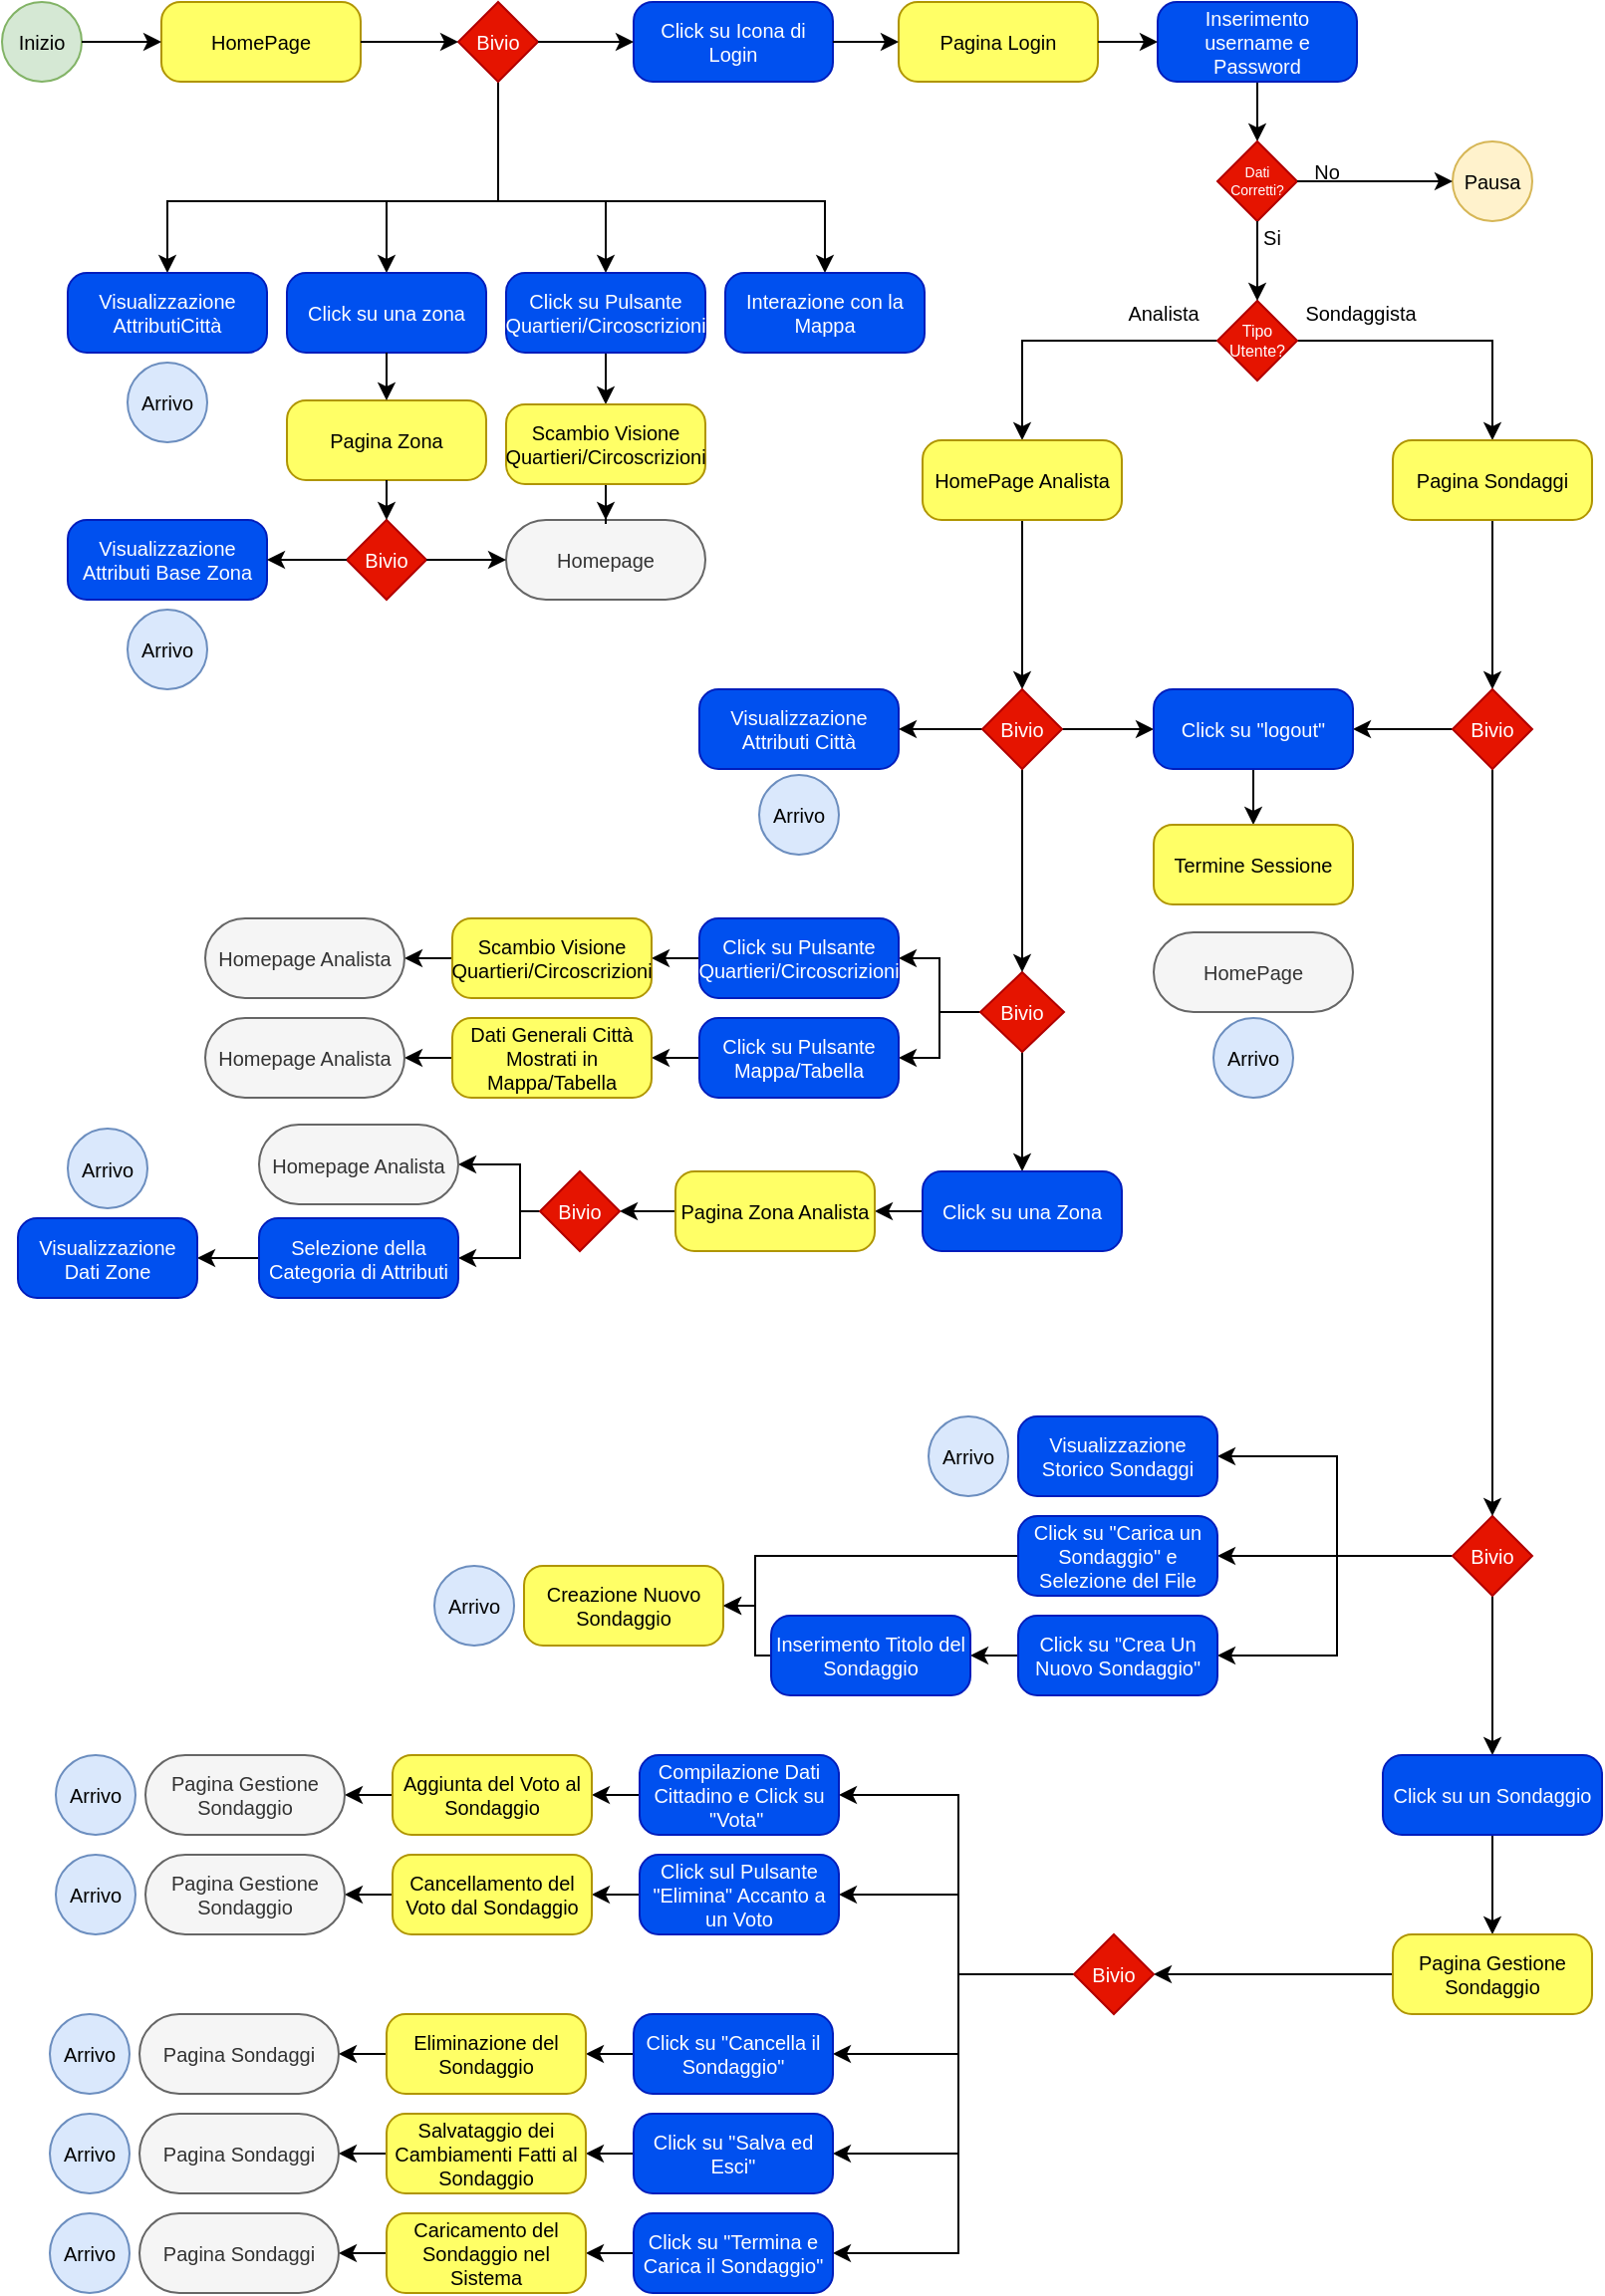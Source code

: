 <mxfile version="26.0.10">
  <diagram name="Page-1" id="8S5OmzJQTB3zToU2YbIl">
    <mxGraphModel dx="1062" dy="553" grid="1" gridSize="10" guides="1" tooltips="1" connect="1" arrows="1" fold="1" page="1" pageScale="1" pageWidth="827" pageHeight="1169" background="#FFFFFF" math="0" shadow="0">
      <root>
        <mxCell id="0" />
        <mxCell id="1" parent="0" />
        <mxCell id="iF8y94i93I-yq3oXa8st-1" value="HomePage" style="rounded=1;whiteSpace=wrap;html=1;arcSize=24;fillColor=#FFFF66;strokeColor=#B09500;fontColor=#000000;fontSize=10;" parent="1" vertex="1">
          <mxGeometry x="80" y="10" width="100" height="40" as="geometry" />
        </mxCell>
        <mxCell id="iF8y94i93I-yq3oXa8st-2" value="Inizio" style="ellipse;whiteSpace=wrap;html=1;aspect=fixed;fillColor=#d5e8d4;strokeColor=#82b366;fontSize=10;" parent="1" vertex="1">
          <mxGeometry y="10" width="40" height="40" as="geometry" />
        </mxCell>
        <mxCell id="eiidSIIedoQzoAvWEezO-58" style="edgeStyle=orthogonalEdgeStyle;rounded=0;orthogonalLoop=1;jettySize=auto;html=1;entryX=0.5;entryY=0;entryDx=0;entryDy=0;" edge="1" parent="1" source="iF8y94i93I-yq3oXa8st-3" target="iF8y94i93I-yq3oXa8st-7">
          <mxGeometry relative="1" as="geometry">
            <Array as="points">
              <mxPoint x="216" y="110" />
              <mxPoint x="50" y="110" />
            </Array>
          </mxGeometry>
        </mxCell>
        <mxCell id="eiidSIIedoQzoAvWEezO-59" style="edgeStyle=orthogonalEdgeStyle;rounded=0;orthogonalLoop=1;jettySize=auto;html=1;entryX=0.5;entryY=0;entryDx=0;entryDy=0;" edge="1" parent="1" source="iF8y94i93I-yq3oXa8st-3" target="iF8y94i93I-yq3oXa8st-6">
          <mxGeometry relative="1" as="geometry">
            <Array as="points">
              <mxPoint x="216" y="110" />
              <mxPoint x="160" y="110" />
            </Array>
          </mxGeometry>
        </mxCell>
        <mxCell id="eiidSIIedoQzoAvWEezO-60" style="edgeStyle=orthogonalEdgeStyle;rounded=0;orthogonalLoop=1;jettySize=auto;html=1;entryX=0.5;entryY=0;entryDx=0;entryDy=0;" edge="1" parent="1" source="iF8y94i93I-yq3oXa8st-3" target="iF8y94i93I-yq3oXa8st-5">
          <mxGeometry relative="1" as="geometry">
            <Array as="points">
              <mxPoint x="216" y="110" />
              <mxPoint x="270" y="110" />
            </Array>
          </mxGeometry>
        </mxCell>
        <mxCell id="eiidSIIedoQzoAvWEezO-61" style="edgeStyle=orthogonalEdgeStyle;rounded=0;orthogonalLoop=1;jettySize=auto;html=1;exitX=0.5;exitY=1;exitDx=0;exitDy=0;entryX=0.5;entryY=0;entryDx=0;entryDy=0;" edge="1" parent="1" source="iF8y94i93I-yq3oXa8st-3" target="iF8y94i93I-yq3oXa8st-138">
          <mxGeometry relative="1" as="geometry">
            <Array as="points">
              <mxPoint x="216" y="110" />
              <mxPoint x="380" y="110" />
            </Array>
          </mxGeometry>
        </mxCell>
        <mxCell id="iF8y94i93I-yq3oXa8st-3" value="Bivio" style="rhombus;whiteSpace=wrap;html=1;fillColor=#e51400;strokeColor=#B20000;fontColor=#ffffff;fontSize=10;" parent="1" vertex="1">
          <mxGeometry x="229" y="10" width="40" height="40" as="geometry" />
        </mxCell>
        <mxCell id="iF8y94i93I-yq3oXa8st-4" value="Click su Icona di Login" style="rounded=1;whiteSpace=wrap;html=1;arcSize=24;fillColor=#0050ef;strokeColor=#001DBC;fontColor=#ffffff;fontSize=10;" parent="1" vertex="1">
          <mxGeometry x="317" y="10" width="100" height="40" as="geometry" />
        </mxCell>
        <mxCell id="iF8y94i93I-yq3oXa8st-142" style="edgeStyle=orthogonalEdgeStyle;rounded=0;orthogonalLoop=1;jettySize=auto;html=1;fontSize=10;" parent="1" source="iF8y94i93I-yq3oXa8st-5" target="iF8y94i93I-yq3oXa8st-141" edge="1">
          <mxGeometry relative="1" as="geometry" />
        </mxCell>
        <mxCell id="iF8y94i93I-yq3oXa8st-5" value="Click su Pulsante Quartieri/Circoscrizioni" style="rounded=1;whiteSpace=wrap;html=1;arcSize=24;fillColor=#0050ef;strokeColor=#001DBC;fontColor=#ffffff;fontSize=10;" parent="1" vertex="1">
          <mxGeometry x="253" y="146" width="100" height="40" as="geometry" />
        </mxCell>
        <mxCell id="iF8y94i93I-yq3oXa8st-6" value="Click su una zona" style="rounded=1;whiteSpace=wrap;html=1;arcSize=24;fillColor=#0050ef;strokeColor=#001DBC;fontColor=#ffffff;fontSize=10;" parent="1" vertex="1">
          <mxGeometry x="143" y="146" width="100" height="40" as="geometry" />
        </mxCell>
        <mxCell id="iF8y94i93I-yq3oXa8st-7" value="Visualizzazione AttributiCittà" style="rounded=1;whiteSpace=wrap;html=1;arcSize=24;fillColor=#0050ef;strokeColor=#001DBC;fontColor=#ffffff;fontSize=10;" parent="1" vertex="1">
          <mxGeometry x="33" y="146" width="100" height="40" as="geometry" />
        </mxCell>
        <mxCell id="iF8y94i93I-yq3oXa8st-8" value="Arrivo" style="ellipse;whiteSpace=wrap;html=1;aspect=fixed;fillColor=#dae8fc;strokeColor=#6c8ebf;fontSize=10;" parent="1" vertex="1">
          <mxGeometry x="63" y="191" width="40" height="40" as="geometry" />
        </mxCell>
        <mxCell id="iF8y94i93I-yq3oXa8st-9" value="Pagina Zona" style="rounded=1;whiteSpace=wrap;html=1;arcSize=24;fillColor=#FFFF66;strokeColor=#B09500;fontColor=#000000;fontSize=10;" parent="1" vertex="1">
          <mxGeometry x="143" y="210" width="100" height="40" as="geometry" />
        </mxCell>
        <mxCell id="iF8y94i93I-yq3oXa8st-10" value="Bivio" style="rhombus;whiteSpace=wrap;html=1;fillColor=#e51400;strokeColor=#B20000;fontColor=#ffffff;fontSize=10;" parent="1" vertex="1">
          <mxGeometry x="173" y="270" width="40" height="40" as="geometry" />
        </mxCell>
        <mxCell id="iF8y94i93I-yq3oXa8st-11" value="Visualizzazione Attributi Base Zona" style="rounded=1;whiteSpace=wrap;html=1;arcSize=24;fillColor=#0050ef;strokeColor=#001DBC;fontColor=#ffffff;fontSize=10;" parent="1" vertex="1">
          <mxGeometry x="33" y="270" width="100" height="40" as="geometry" />
        </mxCell>
        <mxCell id="iF8y94i93I-yq3oXa8st-12" value="Homepage" style="rounded=1;whiteSpace=wrap;html=1;arcSize=50;fillColor=#f5f5f5;fontColor=#333333;strokeColor=#666666;fontSize=10;" parent="1" vertex="1">
          <mxGeometry x="253" y="270" width="100" height="40" as="geometry" />
        </mxCell>
        <mxCell id="iF8y94i93I-yq3oXa8st-13" value="Pagina Login" style="rounded=1;whiteSpace=wrap;html=1;arcSize=24;fillColor=#FFFF66;strokeColor=#B09500;fontColor=#000000;fontSize=10;" parent="1" vertex="1">
          <mxGeometry x="450" y="10" width="100" height="40" as="geometry" />
        </mxCell>
        <mxCell id="eiidSIIedoQzoAvWEezO-9" value="" style="edgeStyle=orthogonalEdgeStyle;rounded=0;orthogonalLoop=1;jettySize=auto;html=1;" edge="1" parent="1" source="iF8y94i93I-yq3oXa8st-14" target="iF8y94i93I-yq3oXa8st-15">
          <mxGeometry relative="1" as="geometry" />
        </mxCell>
        <mxCell id="iF8y94i93I-yq3oXa8st-14" value="Inserimento username e Password" style="rounded=1;whiteSpace=wrap;html=1;arcSize=24;fillColor=#0050ef;strokeColor=#001DBC;fontColor=#ffffff;fontSize=10;" parent="1" vertex="1">
          <mxGeometry x="580" y="10" width="100" height="40" as="geometry" />
        </mxCell>
        <mxCell id="iF8y94i93I-yq3oXa8st-15" value="Dati Corretti?" style="rhombus;whiteSpace=wrap;html=1;fillColor=#e51400;strokeColor=#B20000;fontColor=#ffffff;fontSize=7;" parent="1" vertex="1">
          <mxGeometry x="610" y="80" width="40" height="40" as="geometry" />
        </mxCell>
        <mxCell id="iF8y94i93I-yq3oXa8st-16" value="No" style="text;html=1;align=center;verticalAlign=middle;whiteSpace=wrap;rounded=0;fontSize=10;" parent="1" vertex="1">
          <mxGeometry x="650" y="90" width="30" height="10" as="geometry" />
        </mxCell>
        <mxCell id="iF8y94i93I-yq3oXa8st-17" value="Pausa" style="ellipse;whiteSpace=wrap;html=1;aspect=fixed;fillColor=#fff2cc;strokeColor=#d6b656;fontSize=10;" parent="1" vertex="1">
          <mxGeometry x="728" y="80" width="40" height="40" as="geometry" />
        </mxCell>
        <mxCell id="eiidSIIedoQzoAvWEezO-64" style="edgeStyle=orthogonalEdgeStyle;rounded=0;orthogonalLoop=1;jettySize=auto;html=1;entryX=0.5;entryY=0;entryDx=0;entryDy=0;" edge="1" parent="1" source="iF8y94i93I-yq3oXa8st-20" target="iF8y94i93I-yq3oXa8st-42">
          <mxGeometry relative="1" as="geometry" />
        </mxCell>
        <mxCell id="eiidSIIedoQzoAvWEezO-65" style="edgeStyle=orthogonalEdgeStyle;rounded=0;orthogonalLoop=1;jettySize=auto;html=1;entryX=0.5;entryY=0;entryDx=0;entryDy=0;" edge="1" parent="1" source="iF8y94i93I-yq3oXa8st-20" target="iF8y94i93I-yq3oXa8st-40">
          <mxGeometry relative="1" as="geometry" />
        </mxCell>
        <mxCell id="iF8y94i93I-yq3oXa8st-20" value="Tipo Utente?" style="rhombus;whiteSpace=wrap;html=1;fillColor=#e51400;strokeColor=#B20000;fontColor=#ffffff;fontSize=8;" parent="1" vertex="1">
          <mxGeometry x="610" y="160" width="40" height="40" as="geometry" />
        </mxCell>
        <mxCell id="iF8y94i93I-yq3oXa8st-21" value="Si" style="text;html=1;align=center;verticalAlign=middle;whiteSpace=wrap;rounded=0;fontSize=10;" parent="1" vertex="1">
          <mxGeometry x="625" y="120" width="25" height="16" as="geometry" />
        </mxCell>
        <mxCell id="iF8y94i93I-yq3oXa8st-22" value="&lt;div&gt;Analista&lt;/div&gt;" style="text;html=1;align=center;verticalAlign=middle;whiteSpace=wrap;rounded=0;fontSize=10;" parent="1" vertex="1">
          <mxGeometry x="558" y="159" width="50" height="14" as="geometry" />
        </mxCell>
        <mxCell id="iF8y94i93I-yq3oXa8st-23" value="&lt;div&gt;Sondaggista&lt;/div&gt;" style="text;html=1;align=center;verticalAlign=middle;whiteSpace=wrap;rounded=0;fontSize=10;" parent="1" vertex="1">
          <mxGeometry x="650" y="160" width="64" height="12" as="geometry" />
        </mxCell>
        <mxCell id="iF8y94i93I-yq3oXa8st-24" value="" style="endArrow=classic;html=1;rounded=0;exitX=1;exitY=0.5;exitDx=0;exitDy=0;entryX=0;entryY=0.5;entryDx=0;entryDy=0;fontSize=10;" parent="1" source="iF8y94i93I-yq3oXa8st-2" target="iF8y94i93I-yq3oXa8st-1" edge="1">
          <mxGeometry width="50" height="50" relative="1" as="geometry">
            <mxPoint x="620" y="280" as="sourcePoint" />
            <mxPoint x="670" y="230" as="targetPoint" />
            <Array as="points" />
          </mxGeometry>
        </mxCell>
        <mxCell id="iF8y94i93I-yq3oXa8st-25" value="" style="endArrow=classic;html=1;rounded=0;exitX=1;exitY=0.5;exitDx=0;exitDy=0;entryX=0;entryY=0.5;entryDx=0;entryDy=0;fontSize=10;" parent="1" source="iF8y94i93I-yq3oXa8st-1" target="iF8y94i93I-yq3oXa8st-3" edge="1">
          <mxGeometry width="50" height="50" relative="1" as="geometry">
            <mxPoint x="230" y="30" as="sourcePoint" />
            <mxPoint x="590" y="230" as="targetPoint" />
          </mxGeometry>
        </mxCell>
        <mxCell id="iF8y94i93I-yq3oXa8st-29" value="" style="endArrow=classic;html=1;rounded=0;exitX=0.5;exitY=1;exitDx=0;exitDy=0;fontSize=10;" parent="1" source="iF8y94i93I-yq3oXa8st-6" target="iF8y94i93I-yq3oXa8st-9" edge="1">
          <mxGeometry width="50" height="50" relative="1" as="geometry">
            <mxPoint x="653" y="532" as="sourcePoint" />
            <mxPoint x="703" y="482" as="targetPoint" />
          </mxGeometry>
        </mxCell>
        <mxCell id="iF8y94i93I-yq3oXa8st-30" value="" style="endArrow=classic;html=1;rounded=0;exitX=0.5;exitY=1;exitDx=0;exitDy=0;entryX=0.5;entryY=0;entryDx=0;entryDy=0;fontSize=10;" parent="1" source="iF8y94i93I-yq3oXa8st-9" target="iF8y94i93I-yq3oXa8st-10" edge="1">
          <mxGeometry width="50" height="50" relative="1" as="geometry">
            <mxPoint x="603" y="522" as="sourcePoint" />
            <mxPoint x="653" y="472" as="targetPoint" />
          </mxGeometry>
        </mxCell>
        <mxCell id="iF8y94i93I-yq3oXa8st-31" value="" style="endArrow=classic;html=1;rounded=0;exitX=1;exitY=0.5;exitDx=0;exitDy=0;entryX=0;entryY=0.5;entryDx=0;entryDy=0;fontSize=10;" parent="1" source="iF8y94i93I-yq3oXa8st-10" target="iF8y94i93I-yq3oXa8st-12" edge="1">
          <mxGeometry width="50" height="50" relative="1" as="geometry">
            <mxPoint x="603" y="522" as="sourcePoint" />
            <mxPoint x="653" y="472" as="targetPoint" />
          </mxGeometry>
        </mxCell>
        <mxCell id="iF8y94i93I-yq3oXa8st-32" value="" style="endArrow=classic;html=1;rounded=0;exitX=0;exitY=0.5;exitDx=0;exitDy=0;fontSize=10;" parent="1" source="iF8y94i93I-yq3oXa8st-10" target="iF8y94i93I-yq3oXa8st-11" edge="1">
          <mxGeometry width="50" height="50" relative="1" as="geometry">
            <mxPoint x="603" y="522" as="sourcePoint" />
            <mxPoint x="653" y="472" as="targetPoint" />
          </mxGeometry>
        </mxCell>
        <mxCell id="iF8y94i93I-yq3oXa8st-33" value="" style="endArrow=classic;html=1;rounded=0;exitX=1;exitY=0.5;exitDx=0;exitDy=0;entryX=0;entryY=0.5;entryDx=0;entryDy=0;fontSize=10;" parent="1" source="iF8y94i93I-yq3oXa8st-3" target="iF8y94i93I-yq3oXa8st-4" edge="1">
          <mxGeometry width="50" height="50" relative="1" as="geometry">
            <mxPoint x="810" y="320" as="sourcePoint" />
            <mxPoint x="860" y="270" as="targetPoint" />
          </mxGeometry>
        </mxCell>
        <mxCell id="iF8y94i93I-yq3oXa8st-34" value="" style="endArrow=classic;html=1;rounded=0;exitX=1;exitY=0.5;exitDx=0;exitDy=0;entryX=0;entryY=0.5;entryDx=0;entryDy=0;fontSize=10;" parent="1" source="iF8y94i93I-yq3oXa8st-4" target="iF8y94i93I-yq3oXa8st-13" edge="1">
          <mxGeometry width="50" height="50" relative="1" as="geometry">
            <mxPoint x="810" y="320" as="sourcePoint" />
            <mxPoint x="860" y="270" as="targetPoint" />
          </mxGeometry>
        </mxCell>
        <mxCell id="iF8y94i93I-yq3oXa8st-35" value="" style="endArrow=classic;html=1;rounded=0;exitX=1;exitY=0.5;exitDx=0;exitDy=0;entryX=0;entryY=0.5;entryDx=0;entryDy=0;fontSize=10;" parent="1" source="iF8y94i93I-yq3oXa8st-13" target="iF8y94i93I-yq3oXa8st-14" edge="1">
          <mxGeometry width="50" height="50" relative="1" as="geometry">
            <mxPoint x="810" y="320" as="sourcePoint" />
            <mxPoint x="860" y="270" as="targetPoint" />
          </mxGeometry>
        </mxCell>
        <mxCell id="iF8y94i93I-yq3oXa8st-37" value="" style="endArrow=classic;html=1;rounded=0;exitX=1;exitY=0.5;exitDx=0;exitDy=0;entryX=0;entryY=0.5;entryDx=0;entryDy=0;fontSize=10;" parent="1" source="iF8y94i93I-yq3oXa8st-15" target="iF8y94i93I-yq3oXa8st-17" edge="1">
          <mxGeometry width="50" height="50" relative="1" as="geometry">
            <mxPoint x="539" y="350" as="sourcePoint" />
            <mxPoint x="589" y="300" as="targetPoint" />
          </mxGeometry>
        </mxCell>
        <mxCell id="iF8y94i93I-yq3oXa8st-38" value="" style="endArrow=classic;html=1;rounded=0;exitX=0.5;exitY=1;exitDx=0;exitDy=0;entryX=0.5;entryY=0;entryDx=0;entryDy=0;fontSize=10;" parent="1" source="iF8y94i93I-yq3oXa8st-15" target="iF8y94i93I-yq3oXa8st-20" edge="1">
          <mxGeometry width="50" height="50" relative="1" as="geometry">
            <mxPoint x="539" y="350" as="sourcePoint" />
            <mxPoint x="589" y="300" as="targetPoint" />
          </mxGeometry>
        </mxCell>
        <mxCell id="eiidSIIedoQzoAvWEezO-25" style="edgeStyle=orthogonalEdgeStyle;rounded=0;orthogonalLoop=1;jettySize=auto;html=1;entryX=0.5;entryY=0;entryDx=0;entryDy=0;" edge="1" parent="1" source="iF8y94i93I-yq3oXa8st-40" target="iF8y94i93I-yq3oXa8st-122">
          <mxGeometry relative="1" as="geometry" />
        </mxCell>
        <mxCell id="iF8y94i93I-yq3oXa8st-40" value="Pagina Sondaggi" style="rounded=1;whiteSpace=wrap;html=1;arcSize=24;fillColor=#FFFF66;strokeColor=#B09500;fontColor=#000000;fontSize=10;" parent="1" vertex="1">
          <mxGeometry x="698" y="230" width="100" height="40" as="geometry" />
        </mxCell>
        <mxCell id="eiidSIIedoQzoAvWEezO-24" style="edgeStyle=orthogonalEdgeStyle;rounded=0;orthogonalLoop=1;jettySize=auto;html=1;entryX=0.5;entryY=0;entryDx=0;entryDy=0;" edge="1" parent="1" source="iF8y94i93I-yq3oXa8st-42" target="iF8y94i93I-yq3oXa8st-121">
          <mxGeometry relative="1" as="geometry" />
        </mxCell>
        <mxCell id="iF8y94i93I-yq3oXa8st-42" value="HomePage Analista" style="rounded=1;whiteSpace=wrap;html=1;arcSize=24;fillColor=#FFFF66;strokeColor=#B09500;fontColor=#000000;fontSize=10;" parent="1" vertex="1">
          <mxGeometry x="462" y="230" width="100" height="40" as="geometry" />
        </mxCell>
        <mxCell id="eiidSIIedoQzoAvWEezO-39" style="edgeStyle=orthogonalEdgeStyle;rounded=0;orthogonalLoop=1;jettySize=auto;html=1;entryX=1;entryY=0.5;entryDx=0;entryDy=0;" edge="1" parent="1" source="iF8y94i93I-yq3oXa8st-45" target="iF8y94i93I-yq3oXa8st-46">
          <mxGeometry relative="1" as="geometry">
            <Array as="points">
              <mxPoint x="670" y="790" />
              <mxPoint x="670" y="740" />
            </Array>
          </mxGeometry>
        </mxCell>
        <mxCell id="eiidSIIedoQzoAvWEezO-40" style="edgeStyle=orthogonalEdgeStyle;rounded=0;orthogonalLoop=1;jettySize=auto;html=1;entryX=1;entryY=0.5;entryDx=0;entryDy=0;" edge="1" parent="1" source="iF8y94i93I-yq3oXa8st-45" target="iF8y94i93I-yq3oXa8st-60">
          <mxGeometry relative="1" as="geometry" />
        </mxCell>
        <mxCell id="eiidSIIedoQzoAvWEezO-41" style="edgeStyle=orthogonalEdgeStyle;rounded=0;orthogonalLoop=1;jettySize=auto;html=1;entryX=1;entryY=0.5;entryDx=0;entryDy=0;" edge="1" parent="1" source="iF8y94i93I-yq3oXa8st-45" target="iF8y94i93I-yq3oXa8st-59">
          <mxGeometry relative="1" as="geometry">
            <Array as="points">
              <mxPoint x="670" y="790" />
              <mxPoint x="670" y="840" />
            </Array>
          </mxGeometry>
        </mxCell>
        <mxCell id="eiidSIIedoQzoAvWEezO-44" style="edgeStyle=orthogonalEdgeStyle;rounded=0;orthogonalLoop=1;jettySize=auto;html=1;entryX=0.5;entryY=0;entryDx=0;entryDy=0;" edge="1" parent="1" source="iF8y94i93I-yq3oXa8st-45" target="iF8y94i93I-yq3oXa8st-58">
          <mxGeometry relative="1" as="geometry" />
        </mxCell>
        <mxCell id="iF8y94i93I-yq3oXa8st-45" value="Bivio" style="rhombus;whiteSpace=wrap;html=1;fillColor=#e51400;strokeColor=#B20000;fontColor=#ffffff;fontSize=10;" parent="1" vertex="1">
          <mxGeometry x="728" y="770" width="40" height="40" as="geometry" />
        </mxCell>
        <mxCell id="iF8y94i93I-yq3oXa8st-46" value="Visualizzazione Storico Sondaggi" style="rounded=1;whiteSpace=wrap;html=1;arcSize=24;fillColor=#0050ef;strokeColor=#001DBC;fontColor=#ffffff;fontSize=10;" parent="1" vertex="1">
          <mxGeometry x="510" y="720" width="100" height="40" as="geometry" />
        </mxCell>
        <mxCell id="iF8y94i93I-yq3oXa8st-47" value="Arrivo" style="ellipse;whiteSpace=wrap;html=1;aspect=fixed;fillColor=#dae8fc;strokeColor=#6c8ebf;fontSize=10;" parent="1" vertex="1">
          <mxGeometry x="465" y="720" width="40" height="40" as="geometry" />
        </mxCell>
        <mxCell id="iF8y94i93I-yq3oXa8st-48" value="Arrivo" style="ellipse;whiteSpace=wrap;html=1;aspect=fixed;fillColor=#dae8fc;strokeColor=#6c8ebf;fontSize=10;" parent="1" vertex="1">
          <mxGeometry x="63" y="315" width="40" height="40" as="geometry" />
        </mxCell>
        <mxCell id="eiidSIIedoQzoAvWEezO-26" style="edgeStyle=orthogonalEdgeStyle;rounded=0;orthogonalLoop=1;jettySize=auto;html=1;entryX=1;entryY=0.5;entryDx=0;entryDy=0;" edge="1" parent="1" source="iF8y94i93I-yq3oXa8st-52" target="iF8y94i93I-yq3oXa8st-144">
          <mxGeometry relative="1" as="geometry" />
        </mxCell>
        <mxCell id="eiidSIIedoQzoAvWEezO-31" style="edgeStyle=orthogonalEdgeStyle;rounded=0;orthogonalLoop=1;jettySize=auto;html=1;entryX=1;entryY=0.5;entryDx=0;entryDy=0;" edge="1" parent="1" source="iF8y94i93I-yq3oXa8st-52" target="iF8y94i93I-yq3oXa8st-56">
          <mxGeometry relative="1" as="geometry" />
        </mxCell>
        <mxCell id="eiidSIIedoQzoAvWEezO-32" style="edgeStyle=orthogonalEdgeStyle;rounded=0;orthogonalLoop=1;jettySize=auto;html=1;entryX=0.5;entryY=0;entryDx=0;entryDy=0;" edge="1" parent="1" source="iF8y94i93I-yq3oXa8st-52" target="iF8y94i93I-yq3oXa8st-71">
          <mxGeometry relative="1" as="geometry" />
        </mxCell>
        <mxCell id="iF8y94i93I-yq3oXa8st-52" value="Bivio" style="rhombus;whiteSpace=wrap;html=1;fillColor=#e51400;strokeColor=#B20000;fontColor=#ffffff;fontSize=10;" parent="1" vertex="1">
          <mxGeometry x="491" y="497" width="42" height="40" as="geometry" />
        </mxCell>
        <mxCell id="iF8y94i93I-yq3oXa8st-53" value="Visualizzazione Attributi Città" style="rounded=1;whiteSpace=wrap;html=1;arcSize=24;fillColor=#0050ef;strokeColor=#001DBC;fontColor=#ffffff;fontSize=10;" parent="1" vertex="1">
          <mxGeometry x="350" y="355" width="100" height="40" as="geometry" />
        </mxCell>
        <mxCell id="iF8y94i93I-yq3oXa8st-54" value="Arrivo" style="ellipse;whiteSpace=wrap;html=1;aspect=fixed;fillColor=#dae8fc;strokeColor=#6c8ebf;fontSize=10;" parent="1" vertex="1">
          <mxGeometry x="380" y="398" width="40" height="40" as="geometry" />
        </mxCell>
        <mxCell id="eiidSIIedoQzoAvWEezO-29" style="edgeStyle=orthogonalEdgeStyle;rounded=0;orthogonalLoop=1;jettySize=auto;html=1;entryX=1;entryY=0.5;entryDx=0;entryDy=0;" edge="1" parent="1" source="iF8y94i93I-yq3oXa8st-56" target="iF8y94i93I-yq3oXa8st-67">
          <mxGeometry relative="1" as="geometry" />
        </mxCell>
        <mxCell id="iF8y94i93I-yq3oXa8st-56" value="Click su Pulsante Mappa/Tabella" style="rounded=1;whiteSpace=wrap;html=1;arcSize=24;fillColor=#0050ef;strokeColor=#001DBC;fontColor=#ffffff;fontSize=10;" parent="1" vertex="1">
          <mxGeometry x="350" y="520" width="100" height="40" as="geometry" />
        </mxCell>
        <mxCell id="eiidSIIedoQzoAvWEezO-45" style="edgeStyle=orthogonalEdgeStyle;rounded=0;orthogonalLoop=1;jettySize=auto;html=1;entryX=0.5;entryY=0;entryDx=0;entryDy=0;" edge="1" parent="1" source="iF8y94i93I-yq3oXa8st-58" target="iF8y94i93I-yq3oXa8st-69">
          <mxGeometry relative="1" as="geometry" />
        </mxCell>
        <mxCell id="iF8y94i93I-yq3oXa8st-58" value="Click su un Sondaggio" style="rounded=1;whiteSpace=wrap;html=1;arcSize=24;fillColor=#0050ef;strokeColor=#001DBC;fontColor=#ffffff;fontSize=10;" parent="1" vertex="1">
          <mxGeometry x="693" y="890" width="110" height="40" as="geometry" />
        </mxCell>
        <mxCell id="iF8y94i93I-yq3oXa8st-155" style="edgeStyle=orthogonalEdgeStyle;rounded=0;orthogonalLoop=1;jettySize=auto;html=1;fontSize=10;" parent="1" source="iF8y94i93I-yq3oXa8st-59" target="iF8y94i93I-yq3oXa8st-154" edge="1">
          <mxGeometry relative="1" as="geometry" />
        </mxCell>
        <mxCell id="iF8y94i93I-yq3oXa8st-59" value="Click su &quot;Crea Un Nuovo Sondaggio&quot;" style="rounded=1;whiteSpace=wrap;html=1;arcSize=24;fillColor=#0050ef;strokeColor=#001DBC;fontColor=#ffffff;fontSize=10;" parent="1" vertex="1">
          <mxGeometry x="510" y="820" width="100" height="40" as="geometry" />
        </mxCell>
        <mxCell id="eiidSIIedoQzoAvWEezO-43" style="edgeStyle=orthogonalEdgeStyle;rounded=0;orthogonalLoop=1;jettySize=auto;html=1;entryX=1;entryY=0.5;entryDx=0;entryDy=0;" edge="1" parent="1" source="iF8y94i93I-yq3oXa8st-60" target="iF8y94i93I-yq3oXa8st-61">
          <mxGeometry relative="1" as="geometry">
            <Array as="points">
              <mxPoint x="378" y="790" />
              <mxPoint x="378" y="815" />
            </Array>
          </mxGeometry>
        </mxCell>
        <mxCell id="iF8y94i93I-yq3oXa8st-60" value="Click su &quot;Carica un Sondaggio&quot; e Selezione del File" style="rounded=1;whiteSpace=wrap;html=1;arcSize=24;fillColor=#0050ef;strokeColor=#001DBC;fontColor=#ffffff;fontSize=10;" parent="1" vertex="1">
          <mxGeometry x="510" y="770" width="100" height="40" as="geometry" />
        </mxCell>
        <mxCell id="iF8y94i93I-yq3oXa8st-61" value="Creazione Nuovo Sondaggio" style="rounded=1;whiteSpace=wrap;html=1;arcSize=24;fillColor=#FFFF66;strokeColor=#B09500;fontColor=#000000;fontSize=10;" parent="1" vertex="1">
          <mxGeometry x="262" y="795" width="100" height="40" as="geometry" />
        </mxCell>
        <mxCell id="iF8y94i93I-yq3oXa8st-62" value="Arrivo" style="ellipse;whiteSpace=wrap;html=1;aspect=fixed;fillColor=#dae8fc;strokeColor=#6c8ebf;fontSize=10;" parent="1" vertex="1">
          <mxGeometry x="217" y="795" width="40" height="40" as="geometry" />
        </mxCell>
        <mxCell id="eiidSIIedoQzoAvWEezO-30" style="edgeStyle=orthogonalEdgeStyle;rounded=0;orthogonalLoop=1;jettySize=auto;html=1;entryX=1;entryY=0.5;entryDx=0;entryDy=0;" edge="1" parent="1" source="iF8y94i93I-yq3oXa8st-67" target="iF8y94i93I-yq3oXa8st-151">
          <mxGeometry relative="1" as="geometry" />
        </mxCell>
        <mxCell id="iF8y94i93I-yq3oXa8st-67" value="Dati Generali Città Mostrati in Mappa/Tabella" style="rounded=1;whiteSpace=wrap;html=1;arcSize=24;fillColor=#FFFF66;strokeColor=#B09500;fontColor=#000000;fontSize=10;" parent="1" vertex="1">
          <mxGeometry x="226" y="520" width="100" height="40" as="geometry" />
        </mxCell>
        <mxCell id="eiidSIIedoQzoAvWEezO-57" style="edgeStyle=orthogonalEdgeStyle;rounded=0;orthogonalLoop=1;jettySize=auto;html=1;entryX=1;entryY=0.5;entryDx=0;entryDy=0;" edge="1" parent="1" source="iF8y94i93I-yq3oXa8st-69" target="iF8y94i93I-yq3oXa8st-88">
          <mxGeometry relative="1" as="geometry" />
        </mxCell>
        <mxCell id="iF8y94i93I-yq3oXa8st-69" value="Pagina Gestione Sondaggio" style="rounded=1;whiteSpace=wrap;html=1;arcSize=24;fillColor=#FFFF66;strokeColor=#B09500;fontColor=#000000;fontSize=10;" parent="1" vertex="1">
          <mxGeometry x="698" y="980" width="100" height="40" as="geometry" />
        </mxCell>
        <mxCell id="iF8y94i93I-yq3oXa8st-70" style="edgeStyle=orthogonalEdgeStyle;rounded=0;orthogonalLoop=1;jettySize=auto;html=1;fontSize=10;" parent="1" source="iF8y94i93I-yq3oXa8st-71" target="iF8y94i93I-yq3oXa8st-73" edge="1">
          <mxGeometry relative="1" as="geometry" />
        </mxCell>
        <mxCell id="iF8y94i93I-yq3oXa8st-71" value="Click su una Zona" style="rounded=1;whiteSpace=wrap;html=1;arcSize=24;fillColor=#0050ef;strokeColor=#001DBC;fontColor=#ffffff;fontSize=10;" parent="1" vertex="1">
          <mxGeometry x="462" y="597" width="100" height="40" as="geometry" />
        </mxCell>
        <mxCell id="iF8y94i93I-yq3oXa8st-72" style="edgeStyle=orthogonalEdgeStyle;rounded=0;orthogonalLoop=1;jettySize=auto;html=1;fontSize=10;" parent="1" source="iF8y94i93I-yq3oXa8st-73" target="iF8y94i93I-yq3oXa8st-76" edge="1">
          <mxGeometry relative="1" as="geometry" />
        </mxCell>
        <mxCell id="iF8y94i93I-yq3oXa8st-73" value="Pagina Zona Analista" style="rounded=1;whiteSpace=wrap;html=1;arcSize=24;fillColor=#FFFF66;strokeColor=#B09500;fontColor=#000000;fontSize=10;" parent="1" vertex="1">
          <mxGeometry x="338" y="597" width="100" height="40" as="geometry" />
        </mxCell>
        <mxCell id="eiidSIIedoQzoAvWEezO-36" style="edgeStyle=orthogonalEdgeStyle;rounded=0;orthogonalLoop=1;jettySize=auto;html=1;entryX=1;entryY=0.5;entryDx=0;entryDy=0;" edge="1" parent="1" source="iF8y94i93I-yq3oXa8st-76" target="iF8y94i93I-yq3oXa8st-79">
          <mxGeometry relative="1" as="geometry">
            <Array as="points">
              <mxPoint x="260" y="617" />
              <mxPoint x="260" y="641" />
            </Array>
          </mxGeometry>
        </mxCell>
        <mxCell id="eiidSIIedoQzoAvWEezO-37" style="edgeStyle=orthogonalEdgeStyle;rounded=0;orthogonalLoop=1;jettySize=auto;html=1;entryX=1;entryY=0.5;entryDx=0;entryDy=0;" edge="1" parent="1" source="iF8y94i93I-yq3oXa8st-76" target="iF8y94i93I-yq3oXa8st-77">
          <mxGeometry relative="1" as="geometry">
            <Array as="points">
              <mxPoint x="260" y="617" />
              <mxPoint x="260" y="593" />
            </Array>
          </mxGeometry>
        </mxCell>
        <mxCell id="iF8y94i93I-yq3oXa8st-76" value="Bivio" style="rhombus;whiteSpace=wrap;html=1;fillColor=#e51400;strokeColor=#B20000;fontColor=#ffffff;fontSize=10;" parent="1" vertex="1">
          <mxGeometry x="270" y="597" width="40" height="40" as="geometry" />
        </mxCell>
        <mxCell id="iF8y94i93I-yq3oXa8st-77" value="Homepage Analista" style="rounded=1;whiteSpace=wrap;html=1;arcSize=50;fillColor=#f5f5f5;fontColor=#333333;strokeColor=#666666;fontSize=10;" parent="1" vertex="1">
          <mxGeometry x="129" y="573.5" width="100" height="40" as="geometry" />
        </mxCell>
        <mxCell id="eiidSIIedoQzoAvWEezO-35" style="edgeStyle=orthogonalEdgeStyle;rounded=0;orthogonalLoop=1;jettySize=auto;html=1;" edge="1" parent="1" source="iF8y94i93I-yq3oXa8st-79" target="iF8y94i93I-yq3oXa8st-80">
          <mxGeometry relative="1" as="geometry" />
        </mxCell>
        <mxCell id="iF8y94i93I-yq3oXa8st-79" value="Selezione della Categoria di Attributi" style="rounded=1;whiteSpace=wrap;html=1;arcSize=24;fillColor=#0050ef;strokeColor=#001DBC;fontColor=#ffffff;fontSize=10;" parent="1" vertex="1">
          <mxGeometry x="129" y="620.5" width="100" height="40" as="geometry" />
        </mxCell>
        <mxCell id="iF8y94i93I-yq3oXa8st-80" value="Visualizzazione Dati Zone" style="rounded=1;whiteSpace=wrap;html=1;arcSize=24;fillColor=#0050ef;strokeColor=#001DBC;fontColor=#ffffff;fontSize=10;" parent="1" vertex="1">
          <mxGeometry x="8" y="620.5" width="90" height="40" as="geometry" />
        </mxCell>
        <mxCell id="iF8y94i93I-yq3oXa8st-82" value="Arrivo" style="ellipse;whiteSpace=wrap;html=1;aspect=fixed;fillColor=#dae8fc;strokeColor=#6c8ebf;fontSize=10;" parent="1" vertex="1">
          <mxGeometry x="33" y="575.5" width="40" height="40" as="geometry" />
        </mxCell>
        <mxCell id="eiidSIIedoQzoAvWEezO-48" style="edgeStyle=orthogonalEdgeStyle;rounded=0;orthogonalLoop=1;jettySize=auto;html=1;entryX=1;entryY=0.5;entryDx=0;entryDy=0;" edge="1" parent="1" source="iF8y94i93I-yq3oXa8st-88" target="iF8y94i93I-yq3oXa8st-90">
          <mxGeometry relative="1" as="geometry">
            <Array as="points">
              <mxPoint x="480" y="1000" />
              <mxPoint x="480" y="910" />
            </Array>
          </mxGeometry>
        </mxCell>
        <mxCell id="eiidSIIedoQzoAvWEezO-51" style="edgeStyle=orthogonalEdgeStyle;rounded=0;orthogonalLoop=1;jettySize=auto;html=1;entryX=1;entryY=0.5;entryDx=0;entryDy=0;" edge="1" parent="1" source="iF8y94i93I-yq3oXa8st-88" target="iF8y94i93I-yq3oXa8st-92">
          <mxGeometry relative="1" as="geometry">
            <Array as="points">
              <mxPoint x="480" y="1000" />
              <mxPoint x="480" y="960" />
            </Array>
          </mxGeometry>
        </mxCell>
        <mxCell id="eiidSIIedoQzoAvWEezO-54" style="edgeStyle=orthogonalEdgeStyle;rounded=0;orthogonalLoop=1;jettySize=auto;html=1;entryX=1;entryY=0.5;entryDx=0;entryDy=0;" edge="1" parent="1" source="iF8y94i93I-yq3oXa8st-88" target="iF8y94i93I-yq3oXa8st-108">
          <mxGeometry relative="1" as="geometry">
            <Array as="points">
              <mxPoint x="480" y="1000" />
              <mxPoint x="480" y="1040" />
            </Array>
          </mxGeometry>
        </mxCell>
        <mxCell id="eiidSIIedoQzoAvWEezO-55" style="edgeStyle=orthogonalEdgeStyle;rounded=0;orthogonalLoop=1;jettySize=auto;html=1;entryX=1;entryY=0.5;entryDx=0;entryDy=0;" edge="1" parent="1" source="iF8y94i93I-yq3oXa8st-88" target="iF8y94i93I-yq3oXa8st-114">
          <mxGeometry relative="1" as="geometry">
            <Array as="points">
              <mxPoint x="480" y="1000" />
              <mxPoint x="480" y="1090" />
            </Array>
          </mxGeometry>
        </mxCell>
        <mxCell id="eiidSIIedoQzoAvWEezO-56" style="edgeStyle=orthogonalEdgeStyle;rounded=0;orthogonalLoop=1;jettySize=auto;html=1;entryX=1;entryY=0.5;entryDx=0;entryDy=0;" edge="1" parent="1" source="iF8y94i93I-yq3oXa8st-88" target="iF8y94i93I-yq3oXa8st-102">
          <mxGeometry relative="1" as="geometry">
            <Array as="points">
              <mxPoint x="480" y="1000" />
              <mxPoint x="480" y="1140" />
            </Array>
          </mxGeometry>
        </mxCell>
        <mxCell id="iF8y94i93I-yq3oXa8st-88" value="Bivio" style="rhombus;whiteSpace=wrap;html=1;fillColor=#e51400;strokeColor=#B20000;fontColor=#ffffff;fontSize=10;" parent="1" vertex="1">
          <mxGeometry x="538" y="980" width="40" height="40" as="geometry" />
        </mxCell>
        <mxCell id="eiidSIIedoQzoAvWEezO-50" style="edgeStyle=orthogonalEdgeStyle;rounded=0;orthogonalLoop=1;jettySize=auto;html=1;" edge="1" parent="1" source="iF8y94i93I-yq3oXa8st-90" target="iF8y94i93I-yq3oXa8st-94">
          <mxGeometry relative="1" as="geometry" />
        </mxCell>
        <mxCell id="iF8y94i93I-yq3oXa8st-90" value="Compilazione Dati Cittadino e Click su &quot;Vota&quot;&amp;nbsp;" style="rounded=1;whiteSpace=wrap;html=1;arcSize=24;fillColor=#0050ef;strokeColor=#001DBC;fontColor=#ffffff;fontSize=10;" parent="1" vertex="1">
          <mxGeometry x="320" y="890" width="100" height="40" as="geometry" />
        </mxCell>
        <mxCell id="eiidSIIedoQzoAvWEezO-52" style="edgeStyle=orthogonalEdgeStyle;rounded=0;orthogonalLoop=1;jettySize=auto;html=1;entryX=1;entryY=0.5;entryDx=0;entryDy=0;" edge="1" parent="1" source="iF8y94i93I-yq3oXa8st-92" target="iF8y94i93I-yq3oXa8st-98">
          <mxGeometry relative="1" as="geometry" />
        </mxCell>
        <mxCell id="iF8y94i93I-yq3oXa8st-92" value="Click sul Pulsante &quot;Elimina&quot; Accanto a un Voto" style="rounded=1;whiteSpace=wrap;html=1;arcSize=24;fillColor=#0050ef;strokeColor=#001DBC;fontColor=#ffffff;fontSize=10;" parent="1" vertex="1">
          <mxGeometry x="320" y="940" width="100" height="40" as="geometry" />
        </mxCell>
        <mxCell id="eiidSIIedoQzoAvWEezO-49" style="edgeStyle=orthogonalEdgeStyle;rounded=0;orthogonalLoop=1;jettySize=auto;html=1;entryX=1;entryY=0.5;entryDx=0;entryDy=0;" edge="1" parent="1" source="iF8y94i93I-yq3oXa8st-94" target="iF8y94i93I-yq3oXa8st-95">
          <mxGeometry relative="1" as="geometry" />
        </mxCell>
        <mxCell id="iF8y94i93I-yq3oXa8st-94" value="Aggiunta del Voto al Sondaggio" style="rounded=1;whiteSpace=wrap;html=1;arcSize=24;fillColor=#FFFF66;strokeColor=#B09500;fontColor=#000000;fontSize=10;" parent="1" vertex="1">
          <mxGeometry x="196" y="890" width="100" height="40" as="geometry" />
        </mxCell>
        <mxCell id="iF8y94i93I-yq3oXa8st-95" value="Pagina Gestione Sondaggio" style="rounded=1;whiteSpace=wrap;html=1;arcSize=50;fillColor=#f5f5f5;fontColor=#333333;strokeColor=#666666;fontSize=10;" parent="1" vertex="1">
          <mxGeometry x="72" y="890" width="100" height="40" as="geometry" />
        </mxCell>
        <mxCell id="iF8y94i93I-yq3oXa8st-96" value="Arrivo" style="ellipse;whiteSpace=wrap;html=1;aspect=fixed;fillColor=#dae8fc;strokeColor=#6c8ebf;fontSize=10;" parent="1" vertex="1">
          <mxGeometry x="27" y="890" width="40" height="40" as="geometry" />
        </mxCell>
        <mxCell id="eiidSIIedoQzoAvWEezO-53" style="edgeStyle=orthogonalEdgeStyle;rounded=0;orthogonalLoop=1;jettySize=auto;html=1;entryX=1;entryY=0.5;entryDx=0;entryDy=0;" edge="1" parent="1" source="iF8y94i93I-yq3oXa8st-98" target="iF8y94i93I-yq3oXa8st-99">
          <mxGeometry relative="1" as="geometry" />
        </mxCell>
        <mxCell id="iF8y94i93I-yq3oXa8st-98" value="Cancellamento del Voto dal Sondaggio" style="rounded=1;whiteSpace=wrap;html=1;arcSize=24;fillColor=#FFFF66;strokeColor=#B09500;fontColor=#000000;fontSize=10;" parent="1" vertex="1">
          <mxGeometry x="196" y="940" width="100" height="40" as="geometry" />
        </mxCell>
        <mxCell id="iF8y94i93I-yq3oXa8st-99" value="Pagina Gestione Sondaggio" style="rounded=1;whiteSpace=wrap;html=1;arcSize=50;fillColor=#f5f5f5;fontColor=#333333;strokeColor=#666666;fontSize=10;" parent="1" vertex="1">
          <mxGeometry x="72" y="940" width="100" height="40" as="geometry" />
        </mxCell>
        <mxCell id="iF8y94i93I-yq3oXa8st-100" value="Arrivo" style="ellipse;whiteSpace=wrap;html=1;aspect=fixed;fillColor=#dae8fc;strokeColor=#6c8ebf;fontSize=10;" parent="1" vertex="1">
          <mxGeometry x="27" y="940" width="40" height="40" as="geometry" />
        </mxCell>
        <mxCell id="iF8y94i93I-yq3oXa8st-101" style="edgeStyle=orthogonalEdgeStyle;rounded=0;orthogonalLoop=1;jettySize=auto;html=1;fontSize=10;" parent="1" source="iF8y94i93I-yq3oXa8st-102" target="iF8y94i93I-yq3oXa8st-104" edge="1">
          <mxGeometry relative="1" as="geometry" />
        </mxCell>
        <mxCell id="iF8y94i93I-yq3oXa8st-102" value="Click su &quot;Termina e Carica il Sondaggio&quot;" style="rounded=1;whiteSpace=wrap;html=1;arcSize=24;fillColor=#0050ef;strokeColor=#001DBC;fontColor=#ffffff;fontSize=10;" parent="1" vertex="1">
          <mxGeometry x="317" y="1120" width="100" height="40" as="geometry" />
        </mxCell>
        <mxCell id="iF8y94i93I-yq3oXa8st-103" style="edgeStyle=orthogonalEdgeStyle;rounded=0;orthogonalLoop=1;jettySize=auto;html=1;fontSize=10;" parent="1" source="iF8y94i93I-yq3oXa8st-104" target="iF8y94i93I-yq3oXa8st-105" edge="1">
          <mxGeometry relative="1" as="geometry" />
        </mxCell>
        <mxCell id="iF8y94i93I-yq3oXa8st-104" value="Caricamento del Sondaggio nel Sistema" style="rounded=1;whiteSpace=wrap;html=1;arcSize=24;fillColor=#FFFF66;strokeColor=#B09500;fontColor=#000000;fontSize=10;" parent="1" vertex="1">
          <mxGeometry x="193" y="1120" width="100" height="40" as="geometry" />
        </mxCell>
        <mxCell id="iF8y94i93I-yq3oXa8st-105" value="Pagina Sondaggi" style="rounded=1;whiteSpace=wrap;html=1;arcSize=50;fillColor=#f5f5f5;fontColor=#333333;strokeColor=#666666;fontSize=10;" parent="1" vertex="1">
          <mxGeometry x="69" y="1120" width="100" height="40" as="geometry" />
        </mxCell>
        <mxCell id="iF8y94i93I-yq3oXa8st-106" value="Arrivo" style="ellipse;whiteSpace=wrap;html=1;aspect=fixed;fillColor=#dae8fc;strokeColor=#6c8ebf;fontSize=10;" parent="1" vertex="1">
          <mxGeometry x="24" y="1120" width="40" height="40" as="geometry" />
        </mxCell>
        <mxCell id="iF8y94i93I-yq3oXa8st-107" style="edgeStyle=orthogonalEdgeStyle;rounded=0;orthogonalLoop=1;jettySize=auto;html=1;fontSize=10;" parent="1" source="iF8y94i93I-yq3oXa8st-108" target="iF8y94i93I-yq3oXa8st-110" edge="1">
          <mxGeometry relative="1" as="geometry" />
        </mxCell>
        <mxCell id="iF8y94i93I-yq3oXa8st-108" value="Click su &quot;Cancella il Sondaggio&quot;" style="rounded=1;whiteSpace=wrap;html=1;arcSize=24;fillColor=#0050ef;strokeColor=#001DBC;fontColor=#ffffff;fontSize=10;" parent="1" vertex="1">
          <mxGeometry x="317" y="1020" width="100" height="40" as="geometry" />
        </mxCell>
        <mxCell id="iF8y94i93I-yq3oXa8st-109" style="edgeStyle=orthogonalEdgeStyle;rounded=0;orthogonalLoop=1;jettySize=auto;html=1;fontSize=10;" parent="1" source="iF8y94i93I-yq3oXa8st-110" target="iF8y94i93I-yq3oXa8st-111" edge="1">
          <mxGeometry relative="1" as="geometry" />
        </mxCell>
        <mxCell id="iF8y94i93I-yq3oXa8st-110" value="Eliminazione del Sondaggio" style="rounded=1;whiteSpace=wrap;html=1;arcSize=24;fillColor=#FFFF66;strokeColor=#B09500;fontColor=#000000;fontSize=10;" parent="1" vertex="1">
          <mxGeometry x="193" y="1020" width="100" height="40" as="geometry" />
        </mxCell>
        <mxCell id="iF8y94i93I-yq3oXa8st-111" value="Pagina Sondaggi" style="rounded=1;whiteSpace=wrap;html=1;arcSize=50;fillColor=#f5f5f5;fontColor=#333333;strokeColor=#666666;fontSize=10;" parent="1" vertex="1">
          <mxGeometry x="69" y="1020" width="100" height="40" as="geometry" />
        </mxCell>
        <mxCell id="iF8y94i93I-yq3oXa8st-112" value="Arrivo" style="ellipse;whiteSpace=wrap;html=1;aspect=fixed;fillColor=#dae8fc;strokeColor=#6c8ebf;fontSize=10;" parent="1" vertex="1">
          <mxGeometry x="24" y="1020" width="40" height="40" as="geometry" />
        </mxCell>
        <mxCell id="iF8y94i93I-yq3oXa8st-113" style="edgeStyle=orthogonalEdgeStyle;rounded=0;orthogonalLoop=1;jettySize=auto;html=1;fontSize=10;" parent="1" source="iF8y94i93I-yq3oXa8st-114" target="iF8y94i93I-yq3oXa8st-116" edge="1">
          <mxGeometry relative="1" as="geometry" />
        </mxCell>
        <mxCell id="iF8y94i93I-yq3oXa8st-114" value="Click su &quot;Salva ed Esci&quot;" style="rounded=1;whiteSpace=wrap;html=1;arcSize=24;fillColor=#0050ef;strokeColor=#001DBC;fontColor=#ffffff;fontSize=10;" parent="1" vertex="1">
          <mxGeometry x="317" y="1070" width="100" height="40" as="geometry" />
        </mxCell>
        <mxCell id="iF8y94i93I-yq3oXa8st-115" style="edgeStyle=orthogonalEdgeStyle;rounded=0;orthogonalLoop=1;jettySize=auto;html=1;fontSize=10;" parent="1" source="iF8y94i93I-yq3oXa8st-116" target="iF8y94i93I-yq3oXa8st-117" edge="1">
          <mxGeometry relative="1" as="geometry" />
        </mxCell>
        <mxCell id="iF8y94i93I-yq3oXa8st-116" value="Salvataggio dei Cambiamenti Fatti al Sondaggio" style="rounded=1;whiteSpace=wrap;html=1;arcSize=24;fillColor=#FFFF66;strokeColor=#B09500;fontColor=#000000;fontSize=10;" parent="1" vertex="1">
          <mxGeometry x="193" y="1070" width="100" height="40" as="geometry" />
        </mxCell>
        <mxCell id="iF8y94i93I-yq3oXa8st-117" value="Pagina Sondaggi" style="rounded=1;whiteSpace=wrap;html=1;arcSize=50;fillColor=#f5f5f5;fontColor=#333333;strokeColor=#666666;fontSize=10;" parent="1" vertex="1">
          <mxGeometry x="69" y="1070" width="100" height="40" as="geometry" />
        </mxCell>
        <mxCell id="iF8y94i93I-yq3oXa8st-118" value="Arrivo" style="ellipse;whiteSpace=wrap;html=1;aspect=fixed;fillColor=#dae8fc;strokeColor=#6c8ebf;fontSize=10;" parent="1" vertex="1">
          <mxGeometry x="24" y="1070" width="40" height="40" as="geometry" />
        </mxCell>
        <mxCell id="eiidSIIedoQzoAvWEezO-15" style="edgeStyle=orthogonalEdgeStyle;rounded=0;orthogonalLoop=1;jettySize=auto;html=1;" edge="1" parent="1" source="iF8y94i93I-yq3oXa8st-121" target="iF8y94i93I-yq3oXa8st-126">
          <mxGeometry relative="1" as="geometry" />
        </mxCell>
        <mxCell id="eiidSIIedoQzoAvWEezO-21" style="edgeStyle=orthogonalEdgeStyle;rounded=0;orthogonalLoop=1;jettySize=auto;html=1;entryX=0.5;entryY=0;entryDx=0;entryDy=0;" edge="1" parent="1" source="iF8y94i93I-yq3oXa8st-121" target="iF8y94i93I-yq3oXa8st-52">
          <mxGeometry relative="1" as="geometry" />
        </mxCell>
        <mxCell id="eiidSIIedoQzoAvWEezO-23" style="edgeStyle=orthogonalEdgeStyle;rounded=0;orthogonalLoop=1;jettySize=auto;html=1;entryX=1;entryY=0.5;entryDx=0;entryDy=0;" edge="1" parent="1" source="iF8y94i93I-yq3oXa8st-121" target="iF8y94i93I-yq3oXa8st-53">
          <mxGeometry relative="1" as="geometry" />
        </mxCell>
        <mxCell id="iF8y94i93I-yq3oXa8st-121" value="Bivio" style="rhombus;whiteSpace=wrap;html=1;fillColor=#e51400;strokeColor=#B20000;fontColor=#ffffff;fontSize=10;" parent="1" vertex="1">
          <mxGeometry x="492" y="355" width="40" height="40" as="geometry" />
        </mxCell>
        <mxCell id="eiidSIIedoQzoAvWEezO-16" style="edgeStyle=orthogonalEdgeStyle;rounded=0;orthogonalLoop=1;jettySize=auto;html=1;entryX=1;entryY=0.5;entryDx=0;entryDy=0;" edge="1" parent="1" source="iF8y94i93I-yq3oXa8st-122" target="iF8y94i93I-yq3oXa8st-126">
          <mxGeometry relative="1" as="geometry" />
        </mxCell>
        <mxCell id="eiidSIIedoQzoAvWEezO-38" style="edgeStyle=orthogonalEdgeStyle;rounded=0;orthogonalLoop=1;jettySize=auto;html=1;entryX=0.5;entryY=0;entryDx=0;entryDy=0;" edge="1" parent="1" source="iF8y94i93I-yq3oXa8st-122" target="iF8y94i93I-yq3oXa8st-45">
          <mxGeometry relative="1" as="geometry" />
        </mxCell>
        <mxCell id="iF8y94i93I-yq3oXa8st-122" value="Bivio" style="rhombus;whiteSpace=wrap;html=1;fillColor=#e51400;strokeColor=#B20000;fontColor=#ffffff;fontSize=10;" parent="1" vertex="1">
          <mxGeometry x="728" y="355" width="40" height="40" as="geometry" />
        </mxCell>
        <mxCell id="eiidSIIedoQzoAvWEezO-19" style="edgeStyle=orthogonalEdgeStyle;rounded=0;orthogonalLoop=1;jettySize=auto;html=1;entryX=0.5;entryY=0;entryDx=0;entryDy=0;" edge="1" parent="1" source="iF8y94i93I-yq3oXa8st-126" target="iF8y94i93I-yq3oXa8st-129">
          <mxGeometry relative="1" as="geometry" />
        </mxCell>
        <mxCell id="iF8y94i93I-yq3oXa8st-126" value="Click su &quot;logout&quot;" style="rounded=1;whiteSpace=wrap;html=1;arcSize=24;fillColor=#0050ef;strokeColor=#001DBC;fontColor=#ffffff;fontSize=10;" parent="1" vertex="1">
          <mxGeometry x="578" y="355" width="100" height="40" as="geometry" />
        </mxCell>
        <mxCell id="iF8y94i93I-yq3oXa8st-129" value="Termine Sessione" style="rounded=1;whiteSpace=wrap;html=1;arcSize=24;fillColor=#FFFF66;strokeColor=#B09500;fontColor=#000000;fontSize=10;" parent="1" vertex="1">
          <mxGeometry x="578" y="423" width="100" height="40" as="geometry" />
        </mxCell>
        <mxCell id="iF8y94i93I-yq3oXa8st-131" value="HomePage" style="rounded=1;whiteSpace=wrap;html=1;arcSize=50;fillColor=#f5f5f5;fontColor=#333333;strokeColor=#666666;fontSize=10;" parent="1" vertex="1">
          <mxGeometry x="578" y="477" width="100" height="40" as="geometry" />
        </mxCell>
        <mxCell id="iF8y94i93I-yq3oXa8st-135" value="Arrivo" style="ellipse;whiteSpace=wrap;html=1;aspect=fixed;fillColor=#dae8fc;strokeColor=#6c8ebf;fontSize=10;" parent="1" vertex="1">
          <mxGeometry x="608" y="520" width="40" height="40" as="geometry" />
        </mxCell>
        <mxCell id="iF8y94i93I-yq3oXa8st-138" value="Interazione con la Mappa" style="rounded=1;whiteSpace=wrap;html=1;arcSize=24;fillColor=#0050ef;strokeColor=#001DBC;fontColor=#ffffff;fontSize=10;" parent="1" vertex="1">
          <mxGeometry x="363" y="146" width="100" height="40" as="geometry" />
        </mxCell>
        <mxCell id="iF8y94i93I-yq3oXa8st-143" style="edgeStyle=orthogonalEdgeStyle;rounded=0;orthogonalLoop=1;jettySize=auto;html=1;fontSize=10;" parent="1" source="iF8y94i93I-yq3oXa8st-141" target="iF8y94i93I-yq3oXa8st-12" edge="1">
          <mxGeometry relative="1" as="geometry" />
        </mxCell>
        <mxCell id="iF8y94i93I-yq3oXa8st-141" value="Scambio Visione &lt;span style=&quot;background-color: initial;&quot;&gt;Quartieri/Circoscrizioni&lt;/span&gt;" style="rounded=1;whiteSpace=wrap;html=1;arcSize=24;fillColor=#FFFF66;strokeColor=#B09500;fontColor=#000000;fontSize=10;" parent="1" vertex="1">
          <mxGeometry x="253" y="212" width="100" height="40" as="geometry" />
        </mxCell>
        <mxCell id="eiidSIIedoQzoAvWEezO-27" style="edgeStyle=orthogonalEdgeStyle;rounded=0;orthogonalLoop=1;jettySize=auto;html=1;entryX=1;entryY=0.5;entryDx=0;entryDy=0;" edge="1" parent="1" source="iF8y94i93I-yq3oXa8st-144" target="iF8y94i93I-yq3oXa8st-145">
          <mxGeometry relative="1" as="geometry" />
        </mxCell>
        <mxCell id="iF8y94i93I-yq3oXa8st-144" value="Click su Pulsante Quartieri/Circoscrizioni" style="rounded=1;whiteSpace=wrap;html=1;arcSize=24;fillColor=#0050ef;strokeColor=#001DBC;fontColor=#ffffff;fontSize=10;" parent="1" vertex="1">
          <mxGeometry x="350" y="470" width="100" height="40" as="geometry" />
        </mxCell>
        <mxCell id="eiidSIIedoQzoAvWEezO-28" style="edgeStyle=orthogonalEdgeStyle;rounded=0;orthogonalLoop=1;jettySize=auto;html=1;entryX=1;entryY=0.5;entryDx=0;entryDy=0;" edge="1" parent="1" source="iF8y94i93I-yq3oXa8st-145" target="iF8y94i93I-yq3oXa8st-148">
          <mxGeometry relative="1" as="geometry" />
        </mxCell>
        <mxCell id="iF8y94i93I-yq3oXa8st-145" value="Scambio Visione &lt;span style=&quot;background-color: initial;&quot;&gt;Quartieri/Circoscrizioni&lt;/span&gt;" style="rounded=1;whiteSpace=wrap;html=1;arcSize=24;fillColor=#FFFF66;strokeColor=#B09500;fontColor=#000000;fontSize=10;" parent="1" vertex="1">
          <mxGeometry x="226" y="470" width="100" height="40" as="geometry" />
        </mxCell>
        <mxCell id="iF8y94i93I-yq3oXa8st-148" value="Homepage Analista" style="rounded=1;whiteSpace=wrap;html=1;arcSize=50;fillColor=#f5f5f5;fontColor=#333333;strokeColor=#666666;fontSize=10;" parent="1" vertex="1">
          <mxGeometry x="102" y="470" width="100" height="40" as="geometry" />
        </mxCell>
        <mxCell id="iF8y94i93I-yq3oXa8st-151" value="Homepage Analista" style="rounded=1;whiteSpace=wrap;html=1;arcSize=50;fillColor=#f5f5f5;fontColor=#333333;strokeColor=#666666;fontSize=10;" parent="1" vertex="1">
          <mxGeometry x="102" y="520" width="100" height="40" as="geometry" />
        </mxCell>
        <mxCell id="eiidSIIedoQzoAvWEezO-42" style="edgeStyle=orthogonalEdgeStyle;rounded=0;orthogonalLoop=1;jettySize=auto;html=1;entryX=1;entryY=0.5;entryDx=0;entryDy=0;" edge="1" parent="1" source="iF8y94i93I-yq3oXa8st-154" target="iF8y94i93I-yq3oXa8st-61">
          <mxGeometry relative="1" as="geometry">
            <Array as="points">
              <mxPoint x="378" y="840" />
              <mxPoint x="378" y="815" />
            </Array>
          </mxGeometry>
        </mxCell>
        <mxCell id="iF8y94i93I-yq3oXa8st-154" value="Inserimento Titolo del Sondaggio" style="rounded=1;whiteSpace=wrap;html=1;arcSize=24;fillColor=#0050ef;strokeColor=#001DBC;fontColor=#ffffff;fontSize=10;" parent="1" vertex="1">
          <mxGeometry x="386" y="820" width="100" height="40" as="geometry" />
        </mxCell>
      </root>
    </mxGraphModel>
  </diagram>
</mxfile>
